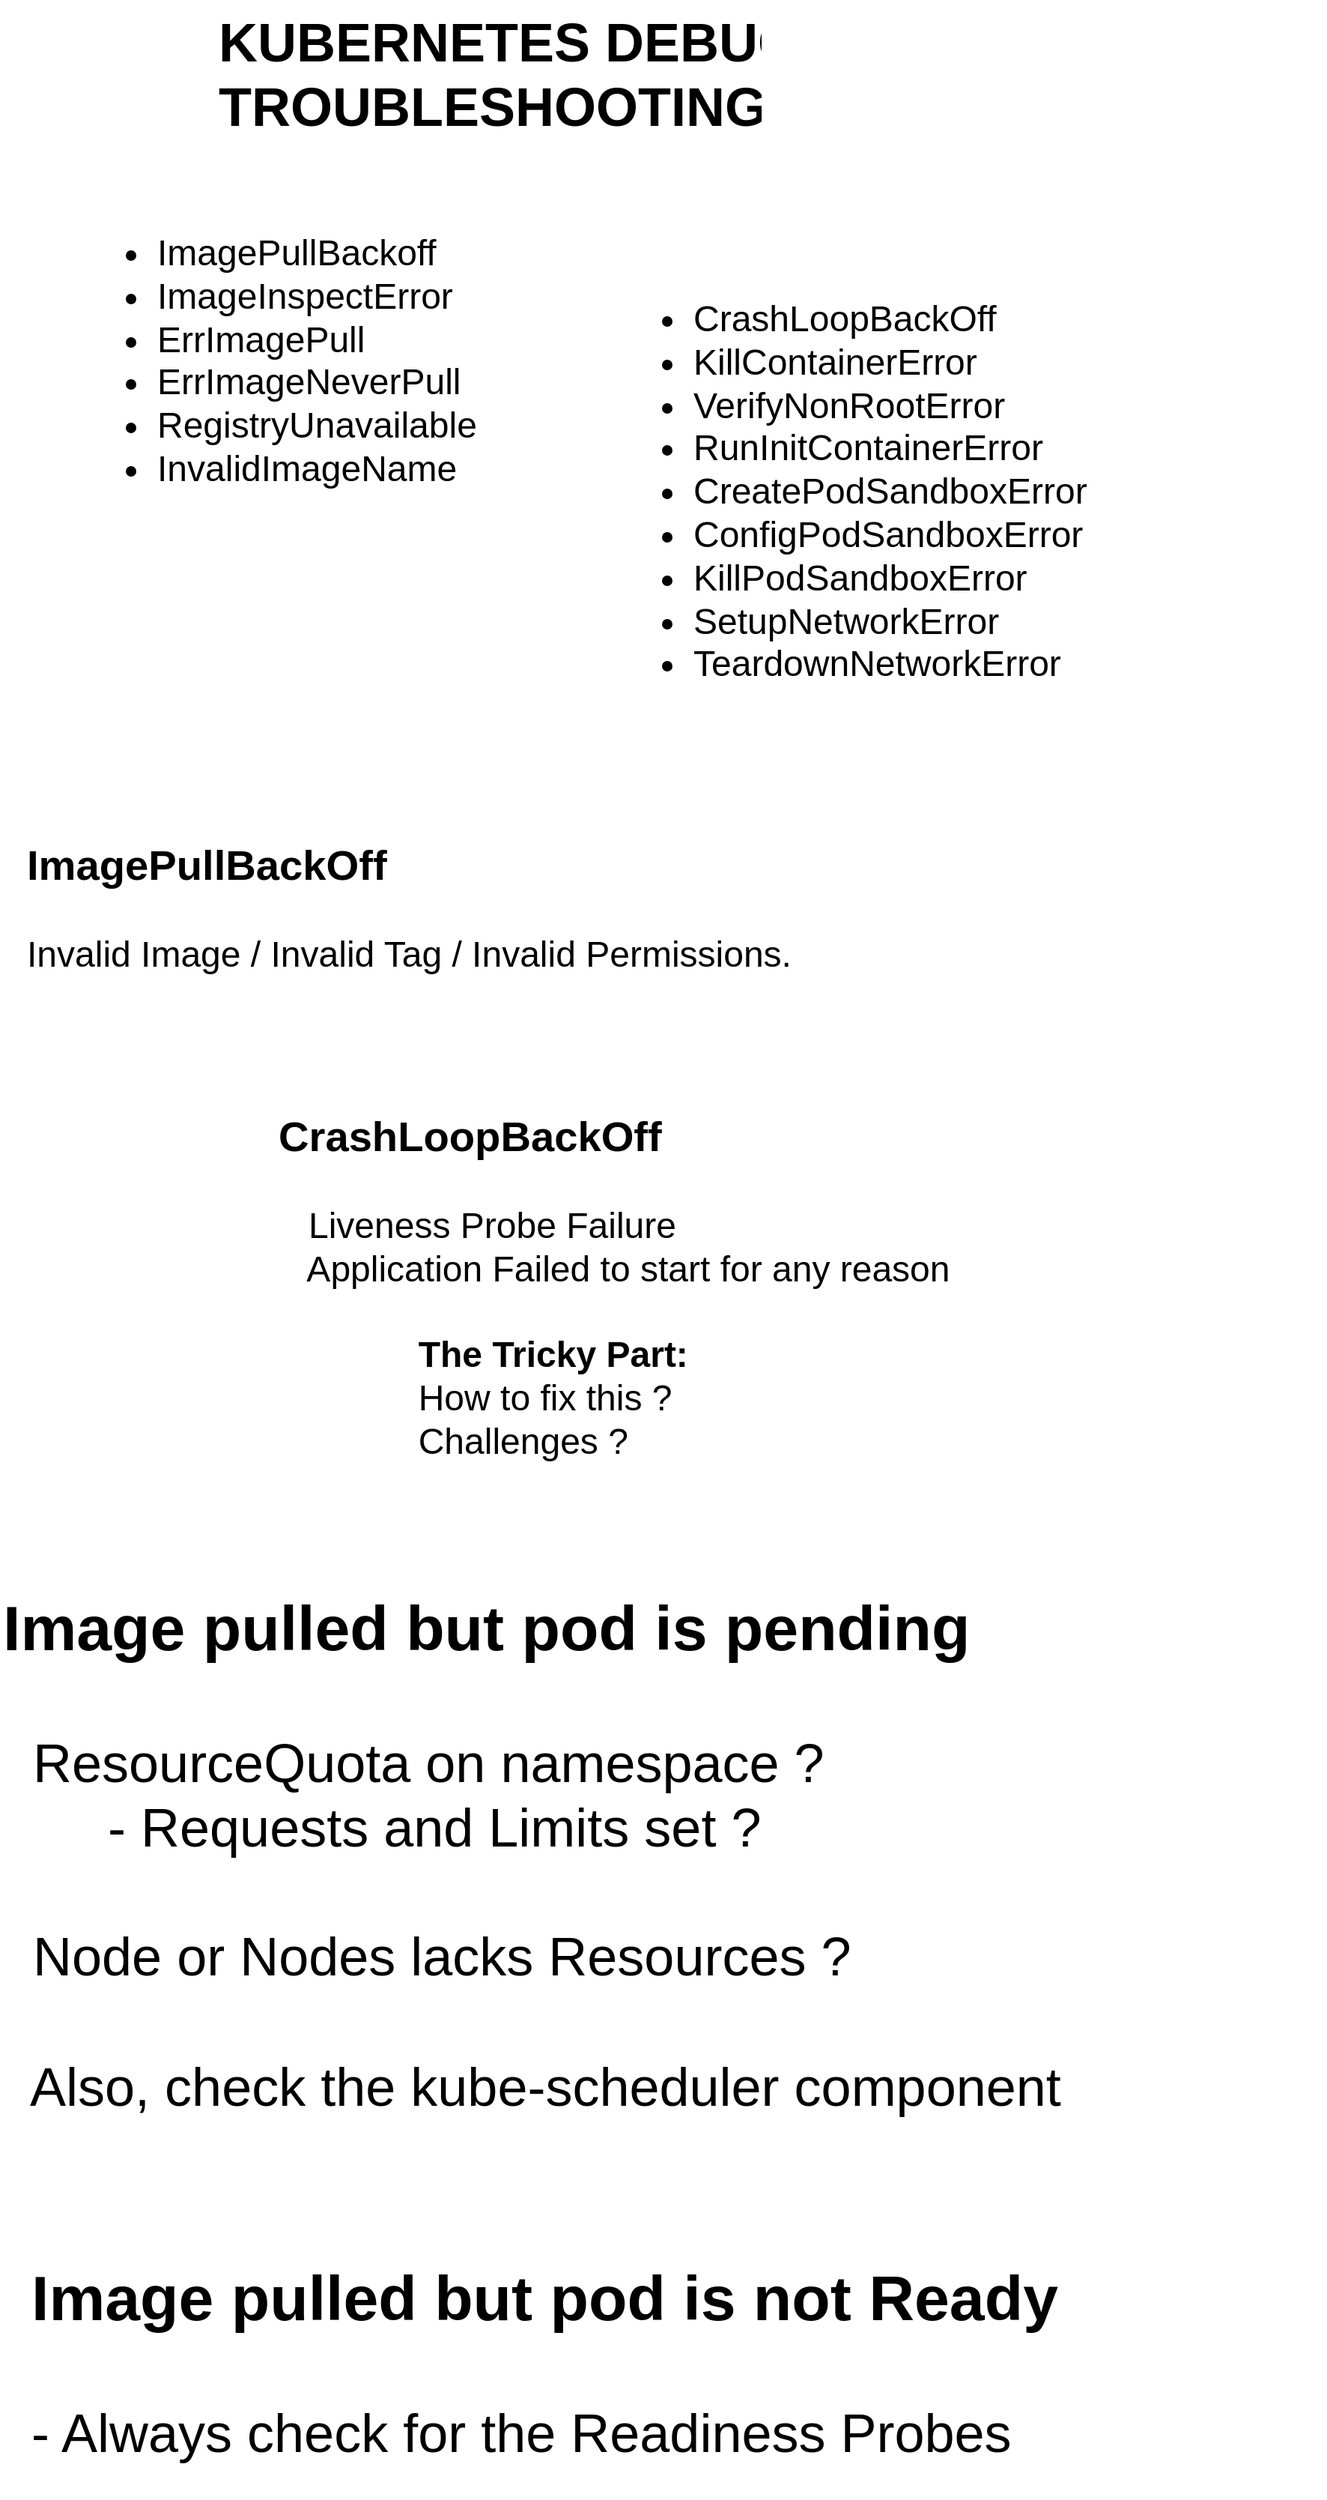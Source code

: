 <mxfile version="20.5.3" type="github">
  <diagram id="LRVJ_gA-ECyoLNhpazRZ" name="Page-1">
    <mxGraphModel dx="1782" dy="760" grid="0" gridSize="10" guides="1" tooltips="1" connect="1" arrows="1" fold="1" page="1" pageScale="1" pageWidth="850" pageHeight="1100" math="0" shadow="0">
      <root>
        <mxCell id="0" />
        <mxCell id="1" parent="0" />
        <mxCell id="CMAZQQ37q_4PknUMhfWO-9" value="&lt;ul&gt;&lt;li class=&quot;lh-copy f4 mv1 measure-wide&quot;&gt;ImagePullBackoff&lt;/li&gt;&lt;li class=&quot;lh-copy f4 mv1 measure-wide&quot;&gt;ImageInspectError&lt;/li&gt;&lt;li class=&quot;lh-copy f4 mv1 measure-wide&quot;&gt;ErrImagePull&lt;/li&gt;&lt;li class=&quot;lh-copy f4 mv1 measure-wide&quot;&gt;ErrImageNeverPull&lt;/li&gt;&lt;li class=&quot;lh-copy f4 mv1 measure-wide&quot;&gt;RegistryUnavailable&lt;/li&gt;&lt;li class=&quot;lh-copy f4 mv1 measure-wide&quot;&gt;InvalidImageName&lt;/li&gt;&lt;/ul&gt;" style="text;whiteSpace=wrap;html=1;fontSize=24;" parent="1" vertex="1">
          <mxGeometry x="89" y="154" width="281" height="261" as="geometry" />
        </mxCell>
        <mxCell id="CMAZQQ37q_4PknUMhfWO-10" value="&lt;ul&gt;&lt;li class=&quot;lh-copy f4 mv1 measure-wide&quot;&gt;CrashLoopBackOff&lt;/li&gt;&lt;li class=&quot;lh-copy f4 mv1 measure-wide&quot;&gt;KillContainerError&lt;/li&gt;&lt;li class=&quot;lh-copy f4 mv1 measure-wide&quot;&gt;VerifyNonRootError&lt;/li&gt;&lt;li class=&quot;lh-copy f4 mv1 measure-wide&quot;&gt;RunInitContainerError&lt;/li&gt;&lt;li class=&quot;lh-copy f4 mv1 measure-wide&quot;&gt;CreatePodSandboxError&lt;/li&gt;&lt;li class=&quot;lh-copy f4 mv1 measure-wide&quot;&gt;ConfigPodSandboxError&lt;/li&gt;&lt;li class=&quot;lh-copy f4 mv1 measure-wide&quot;&gt;KillPodSandboxError&lt;/li&gt;&lt;li class=&quot;lh-copy f4 mv1 measure-wide&quot;&gt;SetupNetworkError&lt;/li&gt;&lt;li class=&quot;lh-copy f4 mv1 measure-wide&quot;&gt;TeardownNetworkError&lt;/li&gt;&lt;/ul&gt;" style="text;whiteSpace=wrap;html=1;fontSize=24;" parent="1" vertex="1">
          <mxGeometry x="447" y="198" width="331" height="388" as="geometry" />
        </mxCell>
        <mxCell id="fPSSwuTNx_uVup1d7s4r-1" value="&lt;h3 id=&quot;imagepullbackoff&quot; class=&quot;f3 pt3&quot;&gt;ImagePullBackOff&lt;/h3&gt;Invalid Image / Invalid Tag / Invalid Permissions." style="text;whiteSpace=wrap;html=1;fontSize=24;" vertex="1" parent="1">
          <mxGeometry x="42" y="556" width="544" height="159" as="geometry" />
        </mxCell>
        <mxCell id="fPSSwuTNx_uVup1d7s4r-2" value="&lt;h3 id=&quot;crashloopbackoff&quot; class=&quot;f3 pt3&quot;&gt;CrashLoopBackOff&lt;/h3&gt;&lt;div&gt;&amp;nbsp;&amp;nbsp; Liveness Probe Failure&lt;/div&gt;&lt;div&gt;&amp;nbsp;&amp;nbsp; Application Failed to start for any reason&lt;br&gt;&lt;/div&gt;&lt;div&gt;&amp;nbsp; &lt;br&gt;&lt;/div&gt;&lt;div&gt;&lt;b&gt;&amp;nbsp;&amp;nbsp;&amp;nbsp;&amp;nbsp;&amp;nbsp;&amp;nbsp;&amp;nbsp;&amp;nbsp;&amp;nbsp;&amp;nbsp;&amp;nbsp;&amp;nbsp;&amp;nbsp; The Tricky Part:&lt;/b&gt;&lt;/div&gt;&lt;div&gt;&amp;nbsp; &amp;nbsp; &amp;nbsp; &amp;nbsp; &amp;nbsp; &amp;nbsp; &amp;nbsp; How to fix this ?&lt;br&gt;&amp;nbsp;&amp;nbsp;&amp;nbsp;&amp;nbsp;&amp;nbsp;&amp;nbsp;&amp;nbsp;&amp;nbsp;&amp;nbsp;&amp;nbsp;&amp;nbsp;&amp;nbsp;&amp;nbsp; Challenges ?&lt;b&gt;&lt;br&gt;&lt;/b&gt;&lt;/div&gt;&lt;div&gt;&lt;b&gt;&amp;nbsp; &lt;br&gt;&lt;/b&gt;&lt;/div&gt;&lt;div&gt;&lt;br&gt;&lt;/div&gt;" style="text;whiteSpace=wrap;html=1;fontSize=24;" vertex="1" parent="1">
          <mxGeometry x="210" y="737" width="483" height="333" as="geometry" />
        </mxCell>
        <mxCell id="fPSSwuTNx_uVup1d7s4r-3" value="&lt;font style=&quot;font-size: 36px;&quot;&gt;&lt;b&gt;KUBERNETES DEBUGGING &amp;amp; TROUBLESHOOTING&lt;/b&gt;&lt;/font&gt;" style="text;whiteSpace=wrap;html=1;fontSize=24;" vertex="1" parent="1">
          <mxGeometry x="170" y="30" width="741" height="112" as="geometry" />
        </mxCell>
        <mxCell id="fPSSwuTNx_uVup1d7s4r-4" value="&lt;h3 id=&quot;crashloopbackoff&quot; class=&quot;f3 pt3&quot;&gt;Image pulled but pod is pending &lt;br&gt;&lt;/h3&gt;&lt;div&gt;&amp;nbsp; ResourceQuota on namespace ?&lt;/div&gt;&lt;div&gt;&amp;nbsp;&amp;nbsp;&amp;nbsp;&amp;nbsp;&amp;nbsp;&amp;nbsp; - Requests and Limits set ?&lt;/div&gt;&lt;div&gt;&lt;br&gt;&lt;/div&gt;&lt;div&gt;&amp;nbsp; Node or Nodes lacks Resources ?&lt;/div&gt;&lt;div&gt;&lt;br&gt;&lt;/div&gt;&lt;div&gt;&amp;nbsp; Also, check the kube-scheduler component&lt;br&gt;&lt;/div&gt;&lt;div&gt;&lt;b&gt;&amp;nbsp; &lt;br&gt;&lt;/b&gt;&lt;/div&gt;&lt;div&gt;&lt;br&gt;&lt;/div&gt;" style="text;whiteSpace=wrap;html=1;fontSize=36;" vertex="1" parent="1">
          <mxGeometry x="26" y="1043" width="812" height="546" as="geometry" />
        </mxCell>
        <mxCell id="fPSSwuTNx_uVup1d7s4r-5" value="&lt;h3 id=&quot;crashloopbackoff&quot; class=&quot;f3 pt3&quot;&gt;Image pulled but pod is not Ready &lt;br&gt;&lt;/h3&gt;&lt;div&gt;- Always check for the Readiness Probes&lt;br&gt;&lt;/div&gt;" style="text;whiteSpace=wrap;html=1;fontSize=36;" vertex="1" parent="1">
          <mxGeometry x="45" y="1490" width="805" height="207" as="geometry" />
        </mxCell>
      </root>
    </mxGraphModel>
  </diagram>
</mxfile>
